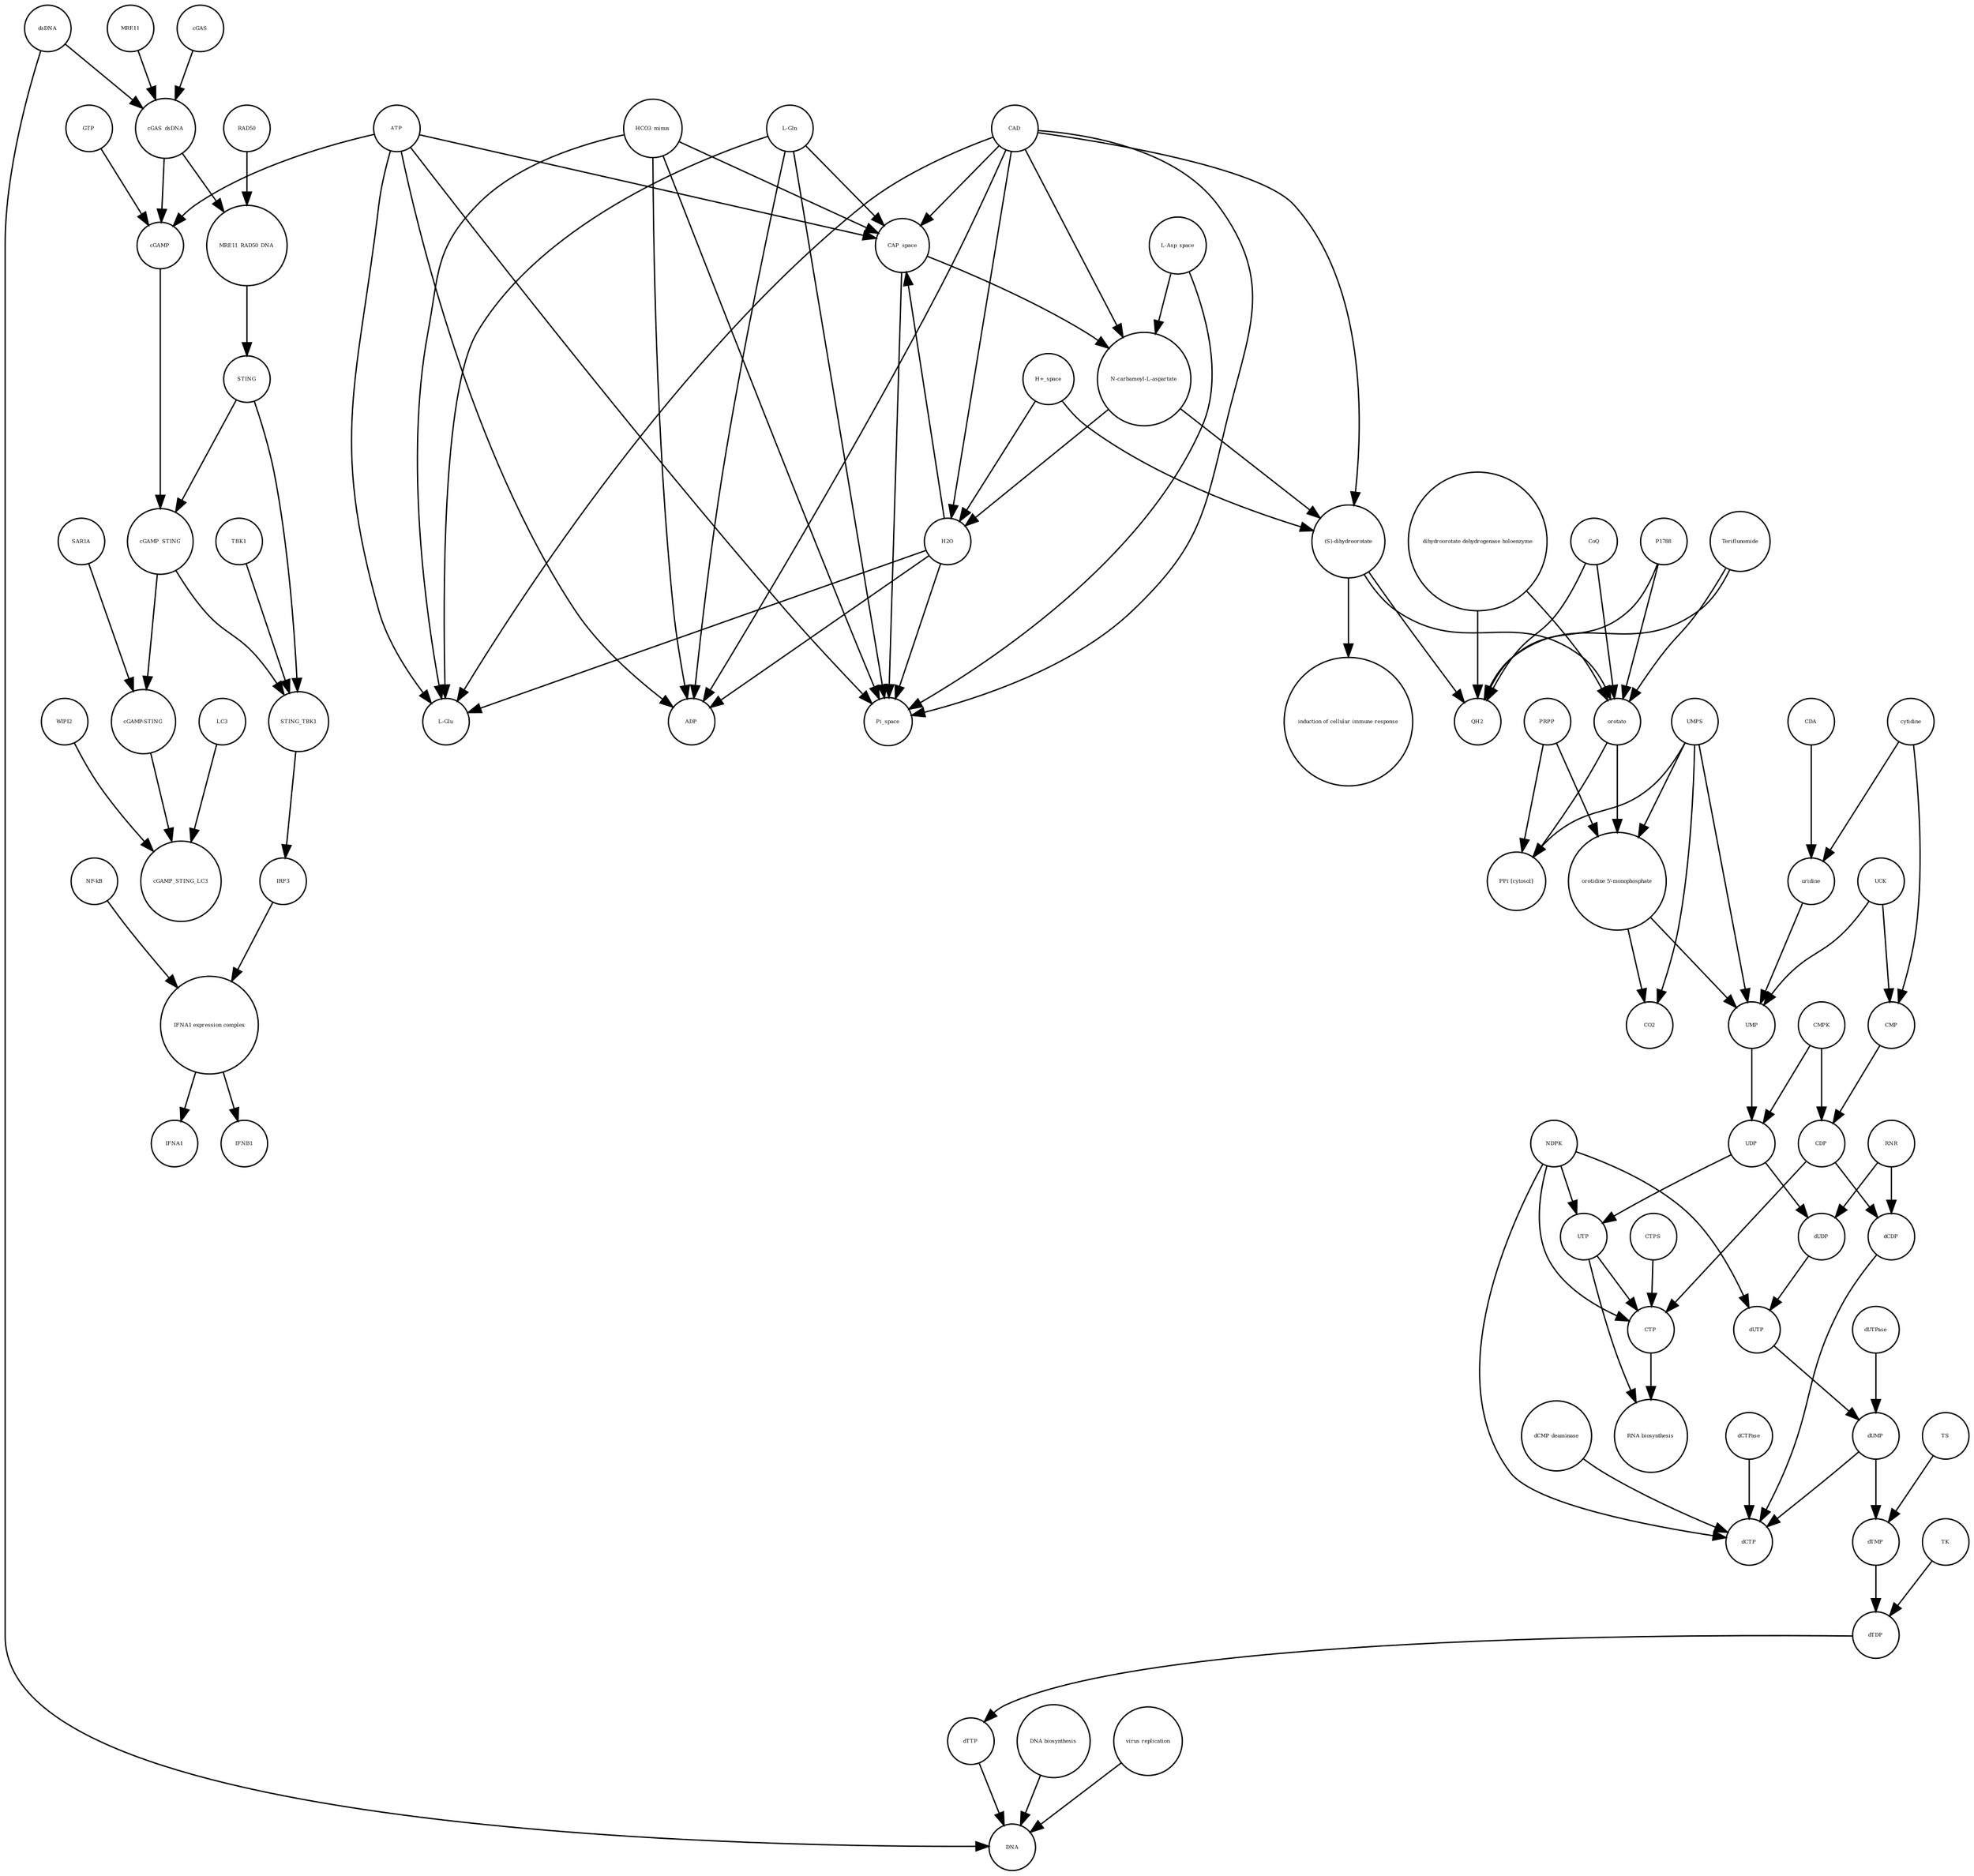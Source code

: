 strict digraph  {
UTP [annotation="", bipartite=0, cls="simple chemical", fontsize=4, label=UTP, shape=circle];
"RNA biosynthesis" [annotation="urn_miriam_obo.go_GO%3A0032774", bipartite=0, cls=phenotype, fontsize=4, label="RNA biosynthesis", shape=circle];
CTP [annotation="", bipartite=0, cls="simple chemical", fontsize=4, label=CTP, shape=circle];
"(S)-dihydroorotate" [annotation="", bipartite=0, cls="simple chemical", fontsize=4, label="(S)-dihydroorotate", shape=circle];
"induction of cellular immune response" [annotation="", bipartite=0, cls=phenotype, fontsize=4, label="induction of cellular immune response", shape=circle];
cGAMP_STING_LC3 [annotation="", bipartite=0, cls=complex, fontsize=4, label=cGAMP_STING_LC3, shape=circle];
"L-Glu" [annotation="", bipartite=0, cls="simple chemical", fontsize=4, label="L-Glu", shape=circle];
dTMP [annotation="", bipartite=0, cls="simple chemical", fontsize=4, label=dTMP, shape=circle];
dCDP [annotation="", bipartite=0, cls="simple chemical", fontsize=4, label=dCDP, shape=circle];
UDP [annotation="", bipartite=0, cls="simple chemical", fontsize=4, label=UDP, shape=circle];
cGAMP [annotation="", bipartite=0, cls="simple chemical", fontsize=4, label=cGAMP, shape=circle];
CAP_space [annotation="", bipartite=0, cls="simple chemical", fontsize=4, label=CAP_space, shape=circle];
CDA [annotation="", bipartite=0, cls=macromolecule, fontsize=4, label=CDA, shape=circle];
dsDNA [annotation="", bipartite=0, cls="simple chemical", fontsize=4, label=dsDNA, shape=circle];
STING_TBK1 [annotation="", bipartite=0, cls=complex, fontsize=4, label=STING_TBK1, shape=circle];
IRF3 [annotation="", bipartite=0, cls="macromolecule multimer", fontsize=4, label=IRF3, shape=circle];
dCTP [annotation="", bipartite=0, cls="simple chemical", fontsize=4, label=dCTP, shape=circle];
"NF-kB" [annotation="", bipartite=0, cls=complex, fontsize=4, label="NF-kB", shape=circle];
"L-Asp_space" [annotation="", bipartite=0, cls="simple chemical", fontsize=4, label="L-Asp_space", shape=circle];
H2O [annotation="", bipartite=0, cls="simple chemical", fontsize=4, label=H2O, shape=circle];
HCO3_minus [annotation="", bipartite=0, cls="simple chemical", fontsize=4, label=HCO3_minus, shape=circle];
"IFNA1 expression complex" [annotation="", bipartite=0, cls=complex, fontsize=4, label="IFNA1 expression complex", shape=circle];
uridine [annotation="", bipartite=0, cls="simple chemical", fontsize=4, label=uridine, shape=circle];
RAD50 [annotation="", bipartite=0, cls="macromolecule multimer", fontsize=4, label=RAD50, shape=circle];
"dihydroorotate dehydrogenase holoenzyme" [annotation="", bipartite=0, cls="simple chemical", fontsize=4, label="dihydroorotate dehydrogenase holoenzyme", shape=circle];
dUTPase [annotation="", bipartite=0, cls=macromolecule, fontsize=4, label=dUTPase, shape=circle];
dTTP [annotation="", bipartite=0, cls="simple chemical", fontsize=4, label=dTTP, shape=circle];
CO2 [annotation="", bipartite=0, cls="simple chemical", fontsize=4, label=CO2, shape=circle];
CMP [annotation="", bipartite=0, cls="simple chemical", fontsize=4, label=CMP, shape=circle];
ADP [annotation="", bipartite=0, cls="simple chemical", fontsize=4, label=ADP, shape=circle];
"orotidine 5'-monophosphate" [annotation="", bipartite=0, cls="simple chemical", fontsize=4, label="orotidine 5'-monophosphate", shape=circle];
CMPK [annotation="", bipartite=0, cls=macromolecule, fontsize=4, label=CMPK, shape=circle];
"DNA biosynthesis" [annotation="urn_miriam_obo.go_GO%3A0071897", bipartite=0, cls=phenotype, fontsize=4, label="DNA biosynthesis", shape=circle];
orotate [annotation="", bipartite=0, cls="simple chemical", fontsize=4, label=orotate, shape=circle];
"L-Gln" [annotation="", bipartite=0, cls="simple chemical", fontsize=4, label="L-Gln", shape=circle];
CoQ [annotation="", bipartite=0, cls="simple chemical", fontsize=4, label=CoQ, shape=circle];
LC3 [annotation="", bipartite=0, cls=macromolecule, fontsize=4, label=LC3, shape=circle];
WIPI2 [annotation="", bipartite=0, cls=macromolecule, fontsize=4, label=WIPI2, shape=circle];
TS [annotation="", bipartite=0, cls=macromolecule, fontsize=4, label=TS, shape=circle];
dUTP [annotation="", bipartite=0, cls="simple chemical", fontsize=4, label=dUTP, shape=circle];
P1788 [annotation="", bipartite=0, cls="simple chemical", fontsize=4, label=P1788, shape=circle];
IFNB1 [annotation="", bipartite=0, cls="nucleic acid feature", fontsize=4, label=IFNB1, shape=circle];
RNR [annotation="", bipartite=0, cls=macromolecule, fontsize=4, label=RNR, shape=circle];
cGAS [annotation="", bipartite=0, cls=macromolecule, fontsize=4, label=cGAS, shape=circle];
UCK [annotation="", bipartite=0, cls=macromolecule, fontsize=4, label=UCK, shape=circle];
"cGAMP-STING" [annotation="", bipartite=0, cls=complex, fontsize=4, label="cGAMP-STING", shape=circle];
MRE11_RAD50_DNA [annotation="", bipartite=0, cls=complex, fontsize=4, label=MRE11_RAD50_DNA, shape=circle];
PRPP [annotation="", bipartite=0, cls="simple chemical", fontsize=4, label=PRPP, shape=circle];
dCTPase [annotation="", bipartite=0, cls=macromolecule, fontsize=4, label=dCTPase, shape=circle];
Pi_space [annotation="", bipartite=0, cls="simple chemical", fontsize=4, label=Pi_space, shape=circle];
SAR1A [annotation="", bipartite=0, cls=macromolecule, fontsize=4, label=SAR1A, shape=circle];
"PPi [cytosol]" [annotation="", bipartite=0, cls="simple chemical", fontsize=4, label="PPi [cytosol]", shape=circle];
ATP [annotation="", bipartite=0, cls="simple chemical", fontsize=4, label=ATP, shape=circle];
DNA [annotation="", bipartite=0, cls="nucleic acid feature", fontsize=4, label=DNA, shape=circle];
"virus replication" [annotation="", bipartite=0, cls=phenotype, fontsize=4, label="virus replication", shape=circle];
"dCMP deaminase" [annotation="", bipartite=0, cls=macromolecule, fontsize=4, label="dCMP deaminase", shape=circle];
cGAS_dsDNA [annotation="", bipartite=0, cls=complex, fontsize=4, label=cGAS_dsDNA, shape=circle];
GTP [annotation="", bipartite=0, cls="simple chemical", fontsize=4, label=GTP, shape=circle];
cGAMP_STING [annotation="", bipartite=0, cls=complex, fontsize=4, label=cGAMP_STING, shape=circle];
CDP [annotation="", bipartite=0, cls="simple chemical", fontsize=4, label=CDP, shape=circle];
dUMP [annotation="", bipartite=0, cls="simple chemical", fontsize=4, label=dUMP, shape=circle];
TK [annotation="", bipartite=0, cls=macromolecule, fontsize=4, label=TK, shape=circle];
MRE11 [annotation="", bipartite=0, cls="macromolecule multimer", fontsize=4, label=MRE11, shape=circle];
Teriflunomide [annotation="", bipartite=0, cls="simple chemical", fontsize=4, label=Teriflunomide, shape=circle];
cytidine [annotation="", bipartite=0, cls="simple chemical", fontsize=4, label=cytidine, shape=circle];
TBK1 [annotation="", bipartite=0, cls=macromolecule, fontsize=4, label=TBK1, shape=circle];
IFNA1 [annotation="", bipartite=0, cls="nucleic acid feature", fontsize=4, label=IFNA1, shape=circle];
QH2 [annotation="", bipartite=0, cls="simple chemical", fontsize=4, label=QH2, shape=circle];
"N-carbamoyl-L-aspartate" [annotation="", bipartite=0, cls="simple chemical", fontsize=4, label="N-carbamoyl-L-aspartate", shape=circle];
STING [annotation="", bipartite=0, cls="macromolecule multimer", fontsize=4, label=STING, shape=circle];
"H+_space" [annotation="", bipartite=0, cls="simple chemical", fontsize=4, label="H+_space", shape=circle];
UMPS [annotation="", bipartite=0, cls="macromolecule multimer", fontsize=4, label=UMPS, shape=circle];
NDPK [annotation="", bipartite=0, cls=macromolecule, fontsize=4, label=NDPK, shape=circle];
dUDP [annotation="", bipartite=0, cls="simple chemical", fontsize=4, label=dUDP, shape=circle];
UMP [annotation="", bipartite=0, cls="simple chemical", fontsize=4, label=UMP, shape=circle];
dTDP [annotation="", bipartite=0, cls="simple chemical", fontsize=4, label=dTDP, shape=circle];
CTPS [annotation="", bipartite=0, cls=macromolecule, fontsize=4, label=CTPS, shape=circle];
CAD [annotation="", bipartite=0, cls=macromolecule, fontsize=4, label=CAD, shape=circle];
UTP -> "RNA biosynthesis"  [annotation="", interaction_type="necessary stimulation"];
UTP -> CTP  [annotation="", interaction_type=production];
CTP -> "RNA biosynthesis"  [annotation="", interaction_type="necessary stimulation"];
"(S)-dihydroorotate" -> "induction of cellular immune response"  [annotation="", interaction_type="necessary stimulation"];
"(S)-dihydroorotate" -> orotate  [annotation="", interaction_type=production];
"(S)-dihydroorotate" -> QH2  [annotation="", interaction_type=production];
dTMP -> dTDP  [annotation="", interaction_type=production];
dCDP -> dCTP  [annotation="", interaction_type=production];
UDP -> UTP  [annotation="", interaction_type=production];
UDP -> dUDP  [annotation="", interaction_type=production];
cGAMP -> cGAMP_STING  [annotation="", interaction_type=production];
CAP_space -> Pi_space  [annotation="", interaction_type=production];
CAP_space -> "N-carbamoyl-L-aspartate"  [annotation="", interaction_type=production];
CDA -> uridine  [annotation="", interaction_type=catalysis];
dsDNA -> cGAS_dsDNA  [annotation="", interaction_type=production];
dsDNA -> DNA  [annotation="", interaction_type=production];
STING_TBK1 -> IRF3  [annotation="", interaction_type=catalysis];
IRF3 -> "IFNA1 expression complex"  [annotation="", interaction_type=production];
"NF-kB" -> "IFNA1 expression complex"  [annotation="", interaction_type=production];
"L-Asp_space" -> Pi_space  [annotation="", interaction_type=production];
"L-Asp_space" -> "N-carbamoyl-L-aspartate"  [annotation="", interaction_type=production];
H2O -> CAP_space  [annotation="", interaction_type=production];
H2O -> Pi_space  [annotation="", interaction_type=production];
H2O -> "L-Glu"  [annotation="", interaction_type=production];
H2O -> ADP  [annotation="", interaction_type=production];
HCO3_minus -> CAP_space  [annotation="", interaction_type=production];
HCO3_minus -> Pi_space  [annotation="", interaction_type=production];
HCO3_minus -> "L-Glu"  [annotation="", interaction_type=production];
HCO3_minus -> ADP  [annotation="", interaction_type=production];
"IFNA1 expression complex" -> IFNB1  [annotation="", interaction_type=stimulation];
"IFNA1 expression complex" -> IFNA1  [annotation="", interaction_type=stimulation];
uridine -> UMP  [annotation="", interaction_type=production];
RAD50 -> MRE11_RAD50_DNA  [annotation="", interaction_type=production];
"dihydroorotate dehydrogenase holoenzyme" -> orotate  [annotation=urn_miriam_reactome_REACT_1698, interaction_type=catalysis];
"dihydroorotate dehydrogenase holoenzyme" -> QH2  [annotation=urn_miriam_reactome_REACT_1698, interaction_type=catalysis];
dUTPase -> dUMP  [annotation="", interaction_type=catalysis];
dTTP -> DNA  [annotation="", interaction_type=production];
CMP -> CDP  [annotation="", interaction_type=production];
"orotidine 5'-monophosphate" -> CO2  [annotation="", interaction_type=production];
"orotidine 5'-monophosphate" -> UMP  [annotation="", interaction_type=production];
CMPK -> UDP  [annotation="", interaction_type=catalysis];
CMPK -> CDP  [annotation="", interaction_type=catalysis];
"DNA biosynthesis" -> DNA  [annotation="", interaction_type=catalysis];
orotate -> "PPi [cytosol]"  [annotation="", interaction_type=production];
orotate -> "orotidine 5'-monophosphate"  [annotation="", interaction_type=production];
"L-Gln" -> CAP_space  [annotation="", interaction_type=production];
"L-Gln" -> Pi_space  [annotation="", interaction_type=production];
"L-Gln" -> "L-Glu"  [annotation="", interaction_type=production];
"L-Gln" -> ADP  [annotation="", interaction_type=production];
CoQ -> orotate  [annotation="", interaction_type=production];
CoQ -> QH2  [annotation="", interaction_type=production];
LC3 -> cGAMP_STING_LC3  [annotation="", interaction_type=production];
WIPI2 -> cGAMP_STING_LC3  [annotation="", interaction_type=catalysis];
TS -> dTMP  [annotation="", interaction_type=catalysis];
dUTP -> dUMP  [annotation="", interaction_type=production];
P1788 -> orotate  [annotation=urn_miriam_reactome_REACT_1698, interaction_type=inhibition];
P1788 -> QH2  [annotation=urn_miriam_reactome_REACT_1698, interaction_type=inhibition];
RNR -> dUDP  [annotation="", interaction_type=catalysis];
RNR -> dCDP  [annotation="", interaction_type=catalysis];
cGAS -> cGAS_dsDNA  [annotation="", interaction_type=production];
UCK -> CMP  [annotation="", interaction_type=catalysis];
UCK -> UMP  [annotation="", interaction_type=catalysis];
"cGAMP-STING" -> cGAMP_STING_LC3  [annotation="", interaction_type=production];
MRE11_RAD50_DNA -> STING  [annotation="", interaction_type=catalysis];
PRPP -> "PPi [cytosol]"  [annotation="", interaction_type=production];
PRPP -> "orotidine 5'-monophosphate"  [annotation="", interaction_type=production];
dCTPase -> dCTP  [annotation="", interaction_type=catalysis];
SAR1A -> "cGAMP-STING"  [annotation="", interaction_type=catalysis];
ATP -> "L-Glu"  [annotation="", interaction_type=production];
ATP -> CAP_space  [annotation="", interaction_type=production];
ATP -> Pi_space  [annotation="", interaction_type=production];
ATP -> ADP  [annotation="", interaction_type=production];
ATP -> cGAMP  [annotation="", interaction_type=production];
"virus replication" -> DNA  [annotation="", interaction_type=inhibition];
"dCMP deaminase" -> dCTP  [annotation="", interaction_type=catalysis];
cGAS_dsDNA -> cGAMP  [annotation="", interaction_type=catalysis];
cGAS_dsDNA -> MRE11_RAD50_DNA  [annotation="", interaction_type=production];
GTP -> cGAMP  [annotation="", interaction_type=production];
cGAMP_STING -> STING_TBK1  [annotation="", interaction_type=production];
cGAMP_STING -> "cGAMP-STING"  [annotation="", interaction_type=production];
CDP -> CTP  [annotation="", interaction_type=production];
CDP -> dCDP  [annotation="", interaction_type=production];
dUMP -> dTMP  [annotation="", interaction_type=production];
dUMP -> dCTP  [annotation="", interaction_type=production];
TK -> dTDP  [annotation="", interaction_type=catalysis];
MRE11 -> cGAS_dsDNA  [annotation="", interaction_type=production];
Teriflunomide -> orotate  [annotation=urn_miriam_reactome_REACT_1698, interaction_type=inhibition];
Teriflunomide -> QH2  [annotation=urn_miriam_reactome_REACT_1698, interaction_type=inhibition];
cytidine -> uridine  [annotation="", interaction_type=production];
cytidine -> CMP  [annotation="", interaction_type=production];
TBK1 -> STING_TBK1  [annotation="", interaction_type=production];
"N-carbamoyl-L-aspartate" -> H2O  [annotation="", interaction_type=production];
"N-carbamoyl-L-aspartate" -> "(S)-dihydroorotate"  [annotation="", interaction_type=production];
STING -> STING_TBK1  [annotation="", interaction_type=production];
STING -> cGAMP_STING  [annotation="", interaction_type=production];
"H+_space" -> H2O  [annotation="", interaction_type=production];
"H+_space" -> "(S)-dihydroorotate"  [annotation="", interaction_type=production];
UMPS -> UMP  [annotation=urn_miriam_reactome_REACT_1698, interaction_type=catalysis];
UMPS -> CO2  [annotation=urn_miriam_reactome_REACT_1698, interaction_type=catalysis];
UMPS -> "PPi [cytosol]"  [annotation=urn_miriam_reactome_REACT_1698, interaction_type=catalysis];
UMPS -> "orotidine 5'-monophosphate"  [annotation=urn_miriam_reactome_REACT_1698, interaction_type=catalysis];
NDPK -> UTP  [annotation="", interaction_type=catalysis];
NDPK -> CTP  [annotation="", interaction_type=catalysis];
NDPK -> dCTP  [annotation="", interaction_type=catalysis];
NDPK -> dUTP  [annotation="", interaction_type=catalysis];
dUDP -> dUTP  [annotation="", interaction_type=production];
UMP -> UDP  [annotation="", interaction_type=production];
dTDP -> dTTP  [annotation="", interaction_type=production];
CTPS -> CTP  [annotation="", interaction_type=catalysis];
CAD -> "L-Glu"  [annotation=urn_miriam_reactome_REACT_1698, interaction_type=catalysis];
CAD -> CAP_space  [annotation=urn_miriam_reactome_REACT_1698, interaction_type=catalysis];
CAD -> Pi_space  [annotation=urn_miriam_reactome_REACT_1698, interaction_type=catalysis];
CAD -> ADP  [annotation=urn_miriam_reactome_REACT_1698, interaction_type=catalysis];
CAD -> "N-carbamoyl-L-aspartate"  [annotation=urn_miriam_reactome_REACT_1698, interaction_type=catalysis];
CAD -> "(S)-dihydroorotate"  [annotation=urn_miriam_reactome_REACT_1698, interaction_type=catalysis];
CAD -> H2O  [annotation=urn_miriam_reactome_REACT_1698, interaction_type=catalysis];
}
